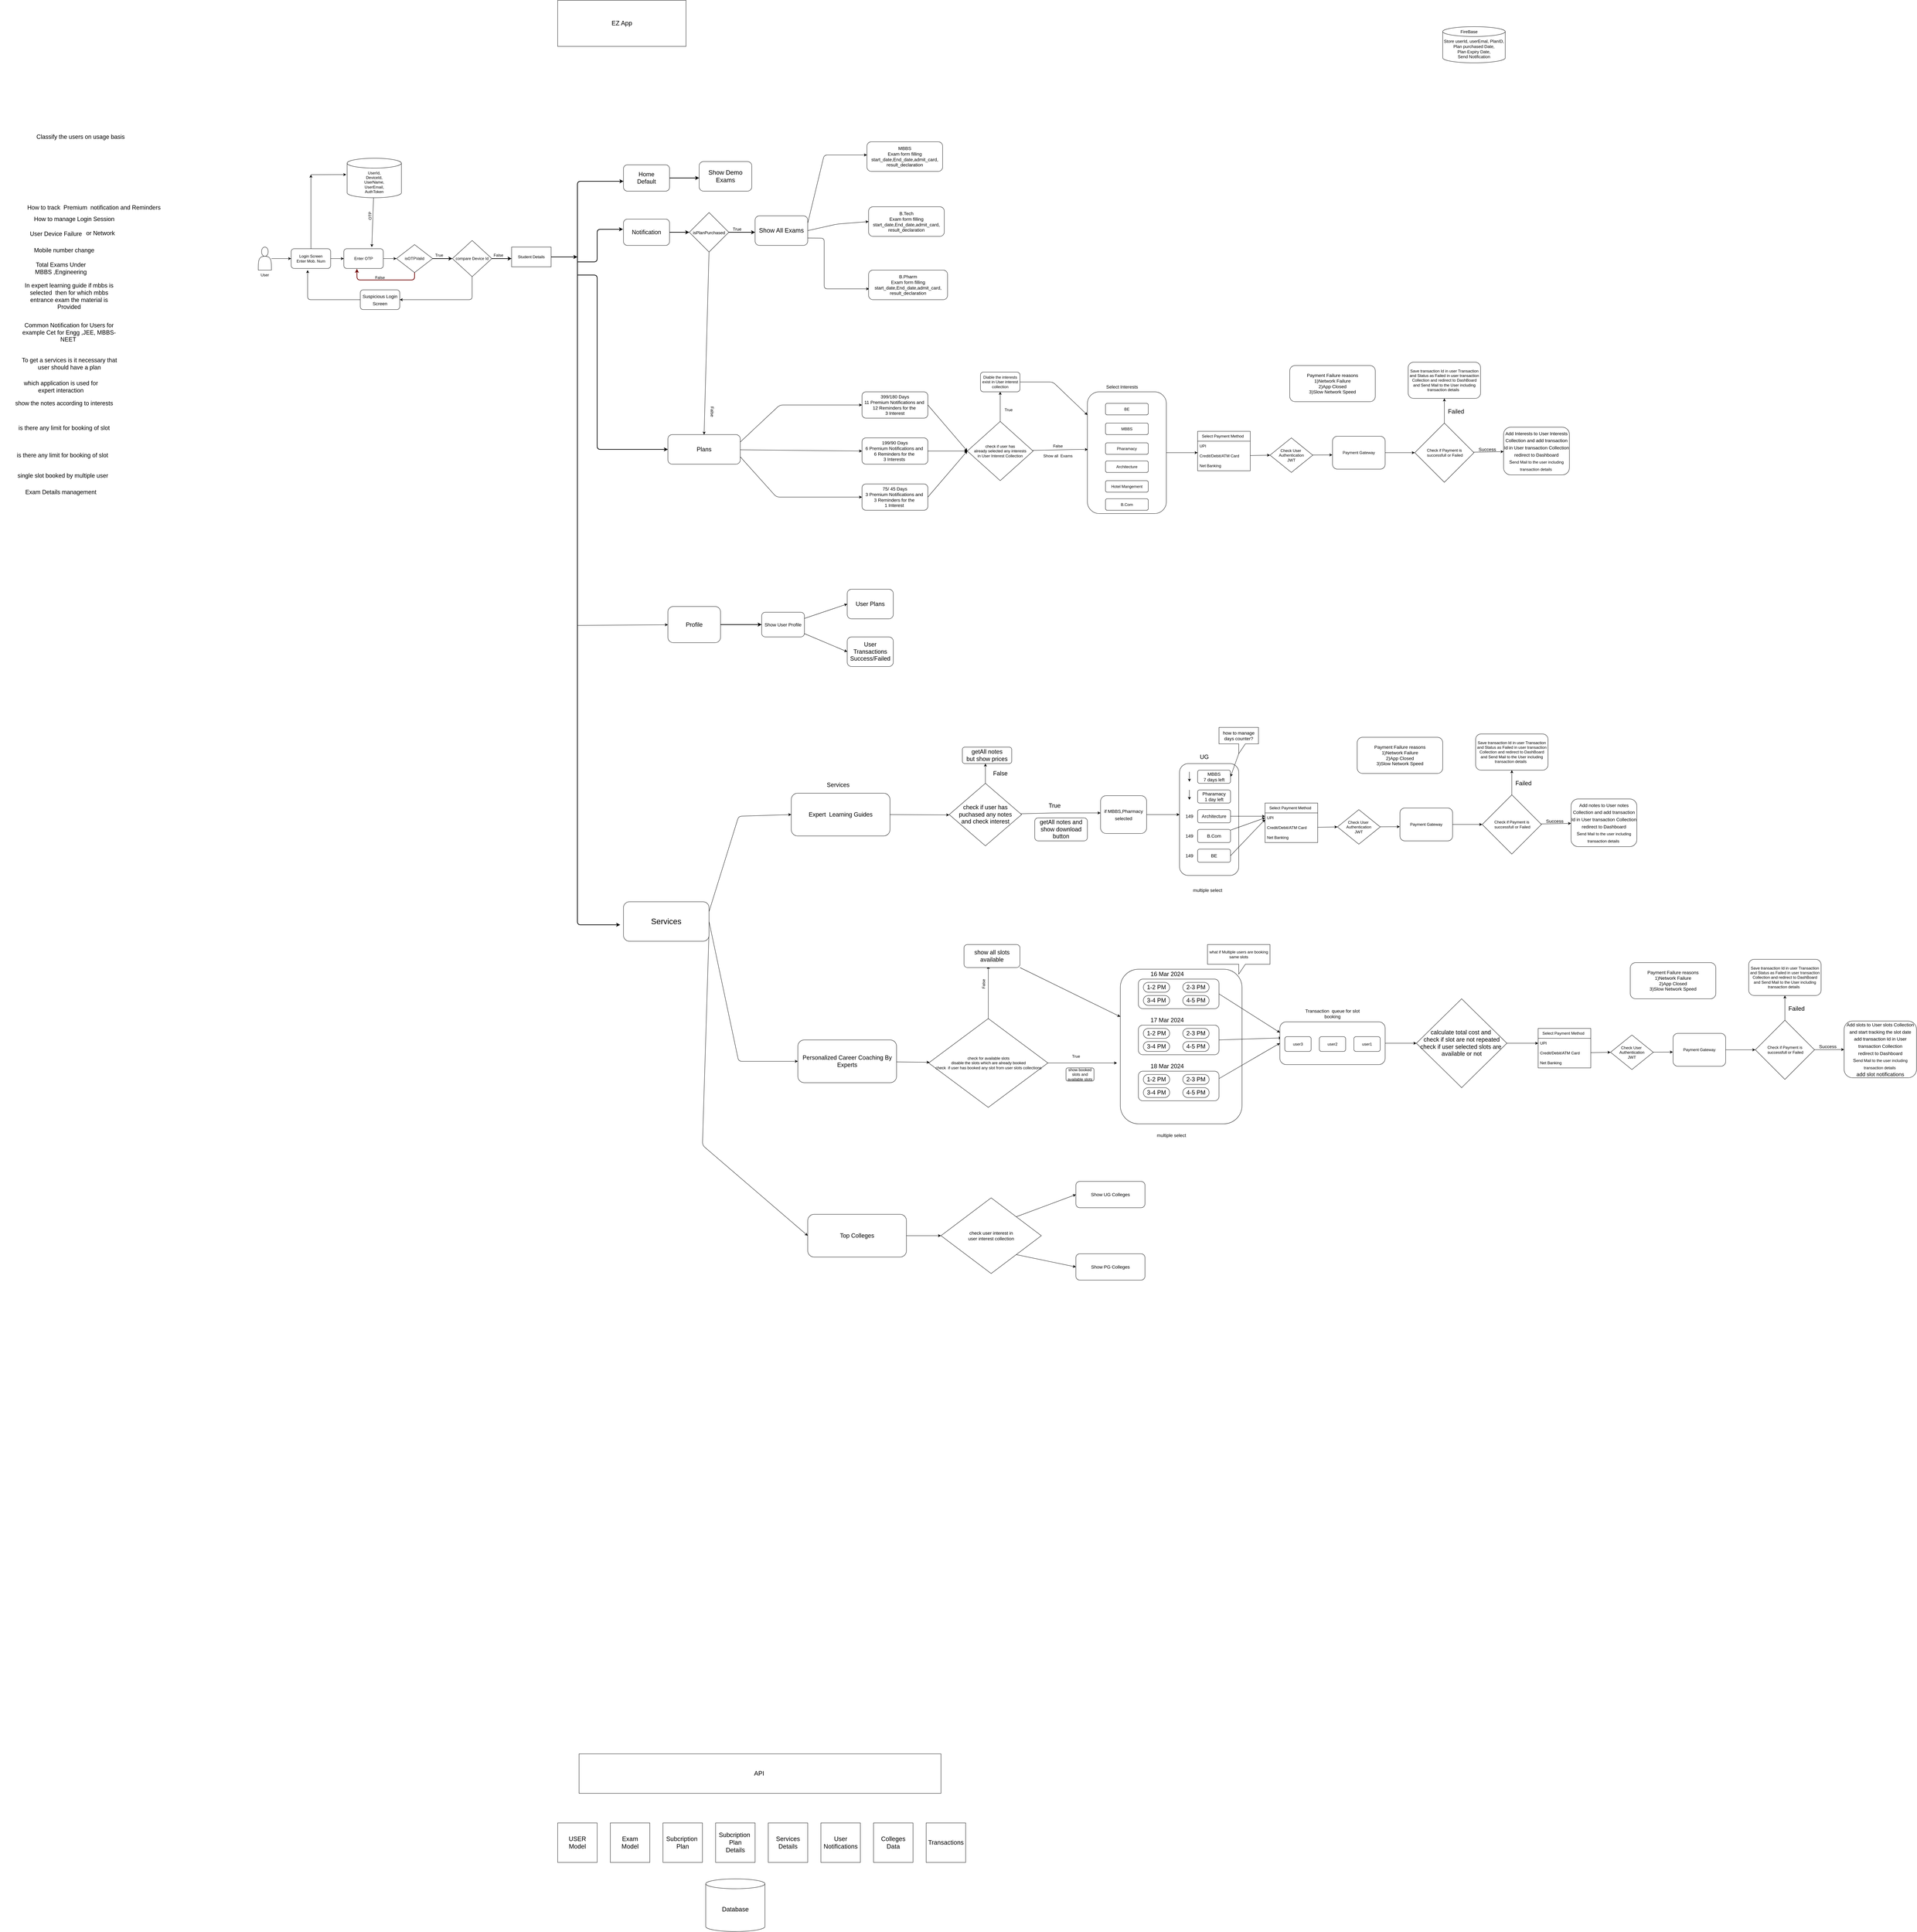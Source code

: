 <mxfile>
    <diagram id="cKqOUeJYtqGAw4a0vvzp" name="Page-1">
        <mxGraphModel dx="3948" dy="2538" grid="1" gridSize="10" guides="1" tooltips="1" connect="1" arrows="1" fold="1" page="1" pageScale="1" pageWidth="850" pageHeight="1100" math="0" shadow="0">
            <root>
                <mxCell id="0"/>
                <mxCell id="1" parent="0"/>
                <mxCell id="2" value="&lt;font style=&quot;font-size: 19px;&quot;&gt;EZ App&lt;/font&gt;" style="rounded=0;whiteSpace=wrap;html=1;" parent="1" vertex="1">
                    <mxGeometry x="940" y="-370" width="390" height="140" as="geometry"/>
                </mxCell>
                <mxCell id="8" style="edgeStyle=none;html=1;" parent="1" source="3" edge="1">
                    <mxGeometry relative="1" as="geometry">
                        <mxPoint x="130" y="415" as="targetPoint"/>
                    </mxGeometry>
                </mxCell>
                <mxCell id="3" value="" style="shape=actor;whiteSpace=wrap;html=1;" parent="1" vertex="1">
                    <mxGeometry x="30" y="380" width="40" height="70" as="geometry"/>
                </mxCell>
                <mxCell id="6" value="User" style="text;html=1;strokeColor=none;fillColor=none;align=center;verticalAlign=middle;whiteSpace=wrap;rounded=0;" parent="1" vertex="1">
                    <mxGeometry x="20" y="450" width="60" height="30" as="geometry"/>
                </mxCell>
                <mxCell id="13" style="edgeStyle=none;html=1;" parent="1" source="9" edge="1">
                    <mxGeometry relative="1" as="geometry">
                        <mxPoint x="190" y="160" as="targetPoint"/>
                    </mxGeometry>
                </mxCell>
                <mxCell id="32" style="edgeStyle=none;html=1;entryX=0;entryY=0.5;entryDx=0;entryDy=0;" parent="1" source="9" target="31" edge="1">
                    <mxGeometry relative="1" as="geometry"/>
                </mxCell>
                <mxCell id="9" value="Login Screen&lt;br&gt;Enter Mob. Num" style="rounded=1;whiteSpace=wrap;html=1;" parent="1" vertex="1">
                    <mxGeometry x="130" y="385" width="120" height="60" as="geometry"/>
                </mxCell>
                <mxCell id="27" style="edgeStyle=none;html=1;" parent="1" source="11" edge="1">
                    <mxGeometry relative="1" as="geometry">
                        <mxPoint x="500" y="415" as="targetPoint"/>
                    </mxGeometry>
                </mxCell>
                <mxCell id="38" style="edgeStyle=none;html=1;entryX=0.331;entryY=1.017;entryDx=0;entryDy=0;entryPerimeter=0;fillColor=#a20025;strokeColor=#6F0000;strokeWidth=2;" parent="1" source="11" target="31" edge="1">
                    <mxGeometry relative="1" as="geometry">
                        <mxPoint x="505" y="520" as="targetPoint"/>
                        <Array as="points">
                            <mxPoint x="505" y="480"/>
                            <mxPoint x="330" y="480"/>
                        </Array>
                    </mxGeometry>
                </mxCell>
                <mxCell id="42" style="edgeStyle=none;html=1;strokeWidth=2;" parent="1" source="11" edge="1">
                    <mxGeometry relative="1" as="geometry">
                        <mxPoint x="620" y="415" as="targetPoint"/>
                    </mxGeometry>
                </mxCell>
                <mxCell id="11" value="isOTPValid" style="rhombus;whiteSpace=wrap;html=1;" parent="1" vertex="1">
                    <mxGeometry x="450" y="372.5" width="110" height="85" as="geometry"/>
                </mxCell>
                <mxCell id="19" value="" style="endArrow=classic;html=1;entryX=-0.016;entryY=0.414;entryDx=0;entryDy=0;entryPerimeter=0;" parent="1" target="22" edge="1">
                    <mxGeometry width="50" height="50" relative="1" as="geometry">
                        <mxPoint x="190" y="160" as="sourcePoint"/>
                        <mxPoint x="290" y="160" as="targetPoint"/>
                    </mxGeometry>
                </mxCell>
                <mxCell id="34" style="edgeStyle=none;html=1;" parent="1" source="22" edge="1">
                    <mxGeometry relative="1" as="geometry">
                        <mxPoint x="375" y="380.0" as="targetPoint"/>
                    </mxGeometry>
                </mxCell>
                <mxCell id="22" value="UserId,&lt;br&gt;DeviceId,&lt;br&gt;UserName,&lt;br&gt;UserEmail,&lt;br&gt;AuthToken" style="shape=cylinder3;whiteSpace=wrap;html=1;boundedLbl=1;backgroundOutline=1;size=15;" parent="1" vertex="1">
                    <mxGeometry x="300" y="110" width="165" height="120" as="geometry"/>
                </mxCell>
                <mxCell id="36" style="edgeStyle=none;html=1;entryX=0;entryY=0.5;entryDx=0;entryDy=0;" parent="1" source="31" target="11" edge="1">
                    <mxGeometry relative="1" as="geometry"/>
                </mxCell>
                <mxCell id="31" value="Enter OTP" style="rounded=1;whiteSpace=wrap;html=1;" parent="1" vertex="1">
                    <mxGeometry x="290" y="385" width="120" height="60" as="geometry"/>
                </mxCell>
                <mxCell id="35" value="OTP" style="text;html=1;strokeColor=none;fillColor=none;align=center;verticalAlign=middle;whiteSpace=wrap;rounded=0;rotation=270;strokeWidth=1;" parent="1" vertex="1">
                    <mxGeometry x="340" y="270" width="60" height="30" as="geometry"/>
                </mxCell>
                <mxCell id="39" value="False" style="text;html=1;strokeColor=none;fillColor=none;align=center;verticalAlign=middle;whiteSpace=wrap;rounded=0;strokeWidth=1;" parent="1" vertex="1">
                    <mxGeometry x="370" y="457.5" width="60" height="30" as="geometry"/>
                </mxCell>
                <mxCell id="43" value="True" style="text;html=1;strokeColor=none;fillColor=none;align=center;verticalAlign=middle;whiteSpace=wrap;rounded=0;strokeWidth=1;" parent="1" vertex="1">
                    <mxGeometry x="550" y="390" width="60" height="30" as="geometry"/>
                </mxCell>
                <mxCell id="49" style="edgeStyle=none;html=1;strokeWidth=2;" parent="1" source="45" edge="1">
                    <mxGeometry relative="1" as="geometry">
                        <mxPoint x="800" y="415" as="targetPoint"/>
                    </mxGeometry>
                </mxCell>
                <mxCell id="176" style="edgeStyle=none;html=1;fontSize=14;" parent="1" source="45" edge="1">
                    <mxGeometry relative="1" as="geometry">
                        <mxPoint x="460" y="540" as="targetPoint"/>
                        <Array as="points">
                            <mxPoint x="680" y="540"/>
                        </Array>
                    </mxGeometry>
                </mxCell>
                <mxCell id="45" value="compare Device Id" style="rhombus;whiteSpace=wrap;html=1;strokeWidth=1;" parent="1" vertex="1">
                    <mxGeometry x="620" y="360" width="120" height="110" as="geometry"/>
                </mxCell>
                <mxCell id="51" value="False" style="text;html=1;strokeColor=none;fillColor=none;align=center;verticalAlign=middle;whiteSpace=wrap;rounded=0;strokeWidth=1;" parent="1" vertex="1">
                    <mxGeometry x="730" y="390" width="60" height="30" as="geometry"/>
                </mxCell>
                <mxCell id="52" value="" style="endArrow=classic;html=1;strokeWidth=2;entryX=0;entryY=0.625;entryDx=0;entryDy=0;entryPerimeter=0;" parent="1" target="61" edge="1">
                    <mxGeometry width="50" height="50" relative="1" as="geometry">
                        <mxPoint x="1000" y="415" as="sourcePoint"/>
                        <mxPoint x="1110" y="235" as="targetPoint"/>
                        <Array as="points">
                            <mxPoint x="1000" y="180"/>
                        </Array>
                    </mxGeometry>
                </mxCell>
                <mxCell id="53" value="" style="endArrow=classic;html=1;strokeWidth=2;entryX=-0.011;entryY=0.386;entryDx=0;entryDy=0;entryPerimeter=0;" parent="1" target="62" edge="1">
                    <mxGeometry width="50" height="50" relative="1" as="geometry">
                        <mxPoint x="1000" y="425" as="sourcePoint"/>
                        <mxPoint x="1110" y="325" as="targetPoint"/>
                        <Array as="points">
                            <mxPoint x="1060" y="425"/>
                            <mxPoint x="1060" y="326"/>
                        </Array>
                    </mxGeometry>
                </mxCell>
                <mxCell id="54" value="" style="endArrow=classic;html=1;strokeWidth=2;entryX=0;entryY=0.5;entryDx=0;entryDy=0;" parent="1" target="63" edge="1">
                    <mxGeometry width="50" height="50" relative="1" as="geometry">
                        <mxPoint x="1000" y="465" as="sourcePoint"/>
                        <mxPoint x="1200" y="705" as="targetPoint"/>
                        <Array as="points">
                            <mxPoint x="1060" y="465"/>
                            <mxPoint x="1060" y="995"/>
                        </Array>
                    </mxGeometry>
                </mxCell>
                <mxCell id="56" value="" style="endArrow=classic;html=1;strokeWidth=2;" parent="1" edge="1">
                    <mxGeometry width="50" height="50" relative="1" as="geometry">
                        <mxPoint x="1000" y="395" as="sourcePoint"/>
                        <mxPoint x="1130" y="2440" as="targetPoint"/>
                        <Array as="points">
                            <mxPoint x="1000" y="2440"/>
                        </Array>
                    </mxGeometry>
                </mxCell>
                <mxCell id="110" style="edgeStyle=none;html=1;strokeWidth=2;fontSize=13;" parent="1" source="57" edge="1">
                    <mxGeometry relative="1" as="geometry">
                        <mxPoint x="1000" y="410" as="targetPoint"/>
                    </mxGeometry>
                </mxCell>
                <mxCell id="57" value="Student Details" style="rounded=0;whiteSpace=wrap;html=1;strokeWidth=1;" parent="1" vertex="1">
                    <mxGeometry x="800" y="380" width="120" height="60" as="geometry"/>
                </mxCell>
                <mxCell id="73" style="edgeStyle=none;html=1;strokeWidth=2;fontSize=19;" parent="1" source="61" edge="1">
                    <mxGeometry relative="1" as="geometry">
                        <mxPoint x="1370" y="170" as="targetPoint"/>
                    </mxGeometry>
                </mxCell>
                <mxCell id="61" value="Home&lt;br&gt;Default" style="rounded=1;whiteSpace=wrap;html=1;strokeWidth=1;fontSize=18;" parent="1" vertex="1">
                    <mxGeometry x="1140" y="130" width="140" height="80" as="geometry"/>
                </mxCell>
                <mxCell id="79" style="edgeStyle=none;html=1;strokeWidth=2;fontSize=19;" parent="1" source="62" edge="1">
                    <mxGeometry relative="1" as="geometry">
                        <mxPoint x="1340" y="335" as="targetPoint"/>
                    </mxGeometry>
                </mxCell>
                <mxCell id="62" value="Notification" style="rounded=1;whiteSpace=wrap;html=1;strokeWidth=1;fontSize=18;" parent="1" vertex="1">
                    <mxGeometry x="1140" y="295" width="140" height="80" as="geometry"/>
                </mxCell>
                <mxCell id="180" style="edgeStyle=none;html=1;fontSize=14;entryX=0;entryY=0.5;entryDx=0;entryDy=0;" parent="1" source="63" target="182" edge="1">
                    <mxGeometry relative="1" as="geometry">
                        <mxPoint x="1655" y="995" as="targetPoint"/>
                    </mxGeometry>
                </mxCell>
                <mxCell id="185" style="edgeStyle=none;html=1;exitX=1;exitY=0.25;exitDx=0;exitDy=0;entryX=0;entryY=0.5;entryDx=0;entryDy=0;fontSize=14;" parent="1" source="63" target="181" edge="1">
                    <mxGeometry relative="1" as="geometry">
                        <Array as="points">
                            <mxPoint x="1615" y="860"/>
                        </Array>
                    </mxGeometry>
                </mxCell>
                <mxCell id="186" style="edgeStyle=none;html=1;exitX=1;exitY=0.75;exitDx=0;exitDy=0;entryX=0;entryY=0.5;entryDx=0;entryDy=0;fontSize=14;" parent="1" source="63" target="184" edge="1">
                    <mxGeometry relative="1" as="geometry">
                        <Array as="points">
                            <mxPoint x="1605" y="1140"/>
                        </Array>
                    </mxGeometry>
                </mxCell>
                <mxCell id="63" value="Plans" style="rounded=1;whiteSpace=wrap;html=1;strokeWidth=1;fontSize=18;" parent="1" vertex="1">
                    <mxGeometry x="1275" y="950" width="220" height="90" as="geometry"/>
                </mxCell>
                <mxCell id="100" style="edgeStyle=none;html=1;strokeWidth=2;fontSize=13;" parent="1" source="64" target="101" edge="1">
                    <mxGeometry relative="1" as="geometry">
                        <mxPoint x="1535" y="1510" as="targetPoint"/>
                    </mxGeometry>
                </mxCell>
                <mxCell id="64" value="Profile" style="rounded=1;whiteSpace=wrap;html=1;strokeWidth=1;fontSize=18;" parent="1" vertex="1">
                    <mxGeometry x="1275" y="1472.5" width="160" height="110" as="geometry"/>
                </mxCell>
                <mxCell id="65" value="API&amp;nbsp;" style="rounded=0;whiteSpace=wrap;html=1;strokeWidth=1;fontSize=19;" parent="1" vertex="1">
                    <mxGeometry x="1005" y="4960" width="1100" height="120" as="geometry"/>
                </mxCell>
                <mxCell id="66" value="USER&lt;br&gt;Model" style="whiteSpace=wrap;html=1;aspect=fixed;strokeWidth=1;fontSize=19;" parent="1" vertex="1">
                    <mxGeometry x="940" y="5170" width="120" height="120" as="geometry"/>
                </mxCell>
                <mxCell id="68" value="Exam&lt;br&gt;Model" style="whiteSpace=wrap;html=1;aspect=fixed;strokeWidth=1;fontSize=19;" parent="1" vertex="1">
                    <mxGeometry x="1100" y="5170" width="120" height="120" as="geometry"/>
                </mxCell>
                <mxCell id="69" value="Subcription&amp;nbsp;&lt;br&gt;Plan" style="whiteSpace=wrap;html=1;aspect=fixed;strokeWidth=1;fontSize=19;" parent="1" vertex="1">
                    <mxGeometry x="1260" y="5170" width="120" height="120" as="geometry"/>
                </mxCell>
                <mxCell id="72" value="Database" style="shape=cylinder3;whiteSpace=wrap;html=1;boundedLbl=1;backgroundOutline=1;size=15;strokeWidth=1;fontSize=19;" parent="1" vertex="1">
                    <mxGeometry x="1390" y="5340" width="180" height="160" as="geometry"/>
                </mxCell>
                <mxCell id="75" value="Show Demo Exams" style="rounded=1;whiteSpace=wrap;html=1;strokeWidth=1;fontSize=19;" parent="1" vertex="1">
                    <mxGeometry x="1370" y="120" width="160" height="90" as="geometry"/>
                </mxCell>
                <mxCell id="81" style="edgeStyle=none;html=1;strokeWidth=2;fontSize=13;" parent="1" source="80" edge="1">
                    <mxGeometry relative="1" as="geometry">
                        <mxPoint x="1540" y="335" as="targetPoint"/>
                    </mxGeometry>
                </mxCell>
                <mxCell id="318" style="edgeStyle=none;html=1;exitX=0.5;exitY=1;exitDx=0;exitDy=0;entryX=0.5;entryY=0;entryDx=0;entryDy=0;fontSize=14;" parent="1" source="80" target="63" edge="1">
                    <mxGeometry relative="1" as="geometry"/>
                </mxCell>
                <mxCell id="80" value="&lt;font style=&quot;font-size: 13px;&quot;&gt;isPlanPurchased&lt;/font&gt;" style="rhombus;whiteSpace=wrap;html=1;strokeWidth=1;fontSize=19;" parent="1" vertex="1">
                    <mxGeometry x="1340" y="275" width="120" height="120" as="geometry"/>
                </mxCell>
                <mxCell id="82" value="True" style="text;html=1;align=center;verticalAlign=middle;resizable=0;points=[];autosize=1;strokeColor=none;fillColor=none;fontSize=13;" parent="1" vertex="1">
                    <mxGeometry x="1460" y="310" width="50" height="30" as="geometry"/>
                </mxCell>
                <mxCell id="89" value="False" style="text;html=1;align=center;verticalAlign=middle;resizable=0;points=[];autosize=1;strokeColor=none;fillColor=none;fontSize=13;rotation=90;" parent="1" vertex="1">
                    <mxGeometry x="1380" y="865" width="60" height="30" as="geometry"/>
                </mxCell>
                <mxCell id="153" style="edgeStyle=none;html=1;exitX=1;exitY=0.25;exitDx=0;exitDy=0;entryX=0;entryY=0.5;entryDx=0;entryDy=0;fontSize=18;" parent="1" source="101" target="151" edge="1">
                    <mxGeometry relative="1" as="geometry"/>
                </mxCell>
                <mxCell id="154" style="edgeStyle=none;html=1;entryX=0;entryY=0.5;entryDx=0;entryDy=0;fontSize=18;" parent="1" source="101" target="152" edge="1">
                    <mxGeometry relative="1" as="geometry"/>
                </mxCell>
                <mxCell id="101" value="&lt;font style=&quot;font-size: 14px;&quot;&gt;Show User Profile&lt;/font&gt;" style="rounded=1;whiteSpace=wrap;html=1;strokeWidth=1;fontSize=13;" parent="1" vertex="1">
                    <mxGeometry x="1560" y="1490" width="130" height="75" as="geometry"/>
                </mxCell>
                <mxCell id="196" style="edgeStyle=none;html=1;exitX=1;exitY=0.25;exitDx=0;exitDy=0;fontSize=14;" parent="1" source="107" edge="1">
                    <mxGeometry relative="1" as="geometry">
                        <mxPoint x="1880" y="100" as="targetPoint"/>
                        <Array as="points">
                            <mxPoint x="1750" y="100"/>
                        </Array>
                    </mxGeometry>
                </mxCell>
                <mxCell id="198" style="edgeStyle=none;html=1;exitX=1;exitY=0.75;exitDx=0;exitDy=0;fontSize=14;entryX=0.007;entryY=0.633;entryDx=0;entryDy=0;entryPerimeter=0;" parent="1" source="107" target="191" edge="1">
                    <mxGeometry relative="1" as="geometry">
                        <mxPoint x="1810" y="400" as="targetPoint"/>
                        <Array as="points">
                            <mxPoint x="1750" y="353"/>
                            <mxPoint x="1750" y="507"/>
                        </Array>
                    </mxGeometry>
                </mxCell>
                <mxCell id="325" style="edgeStyle=none;html=1;exitX=1;exitY=0.5;exitDx=0;exitDy=0;entryX=0;entryY=0.5;entryDx=0;entryDy=0;fontSize=14;" parent="1" source="107" target="190" edge="1">
                    <mxGeometry relative="1" as="geometry">
                        <Array as="points">
                            <mxPoint x="1790" y="310"/>
                        </Array>
                    </mxGeometry>
                </mxCell>
                <mxCell id="107" value="Show All Exams" style="rounded=1;whiteSpace=wrap;html=1;strokeWidth=1;fontSize=19;" parent="1" vertex="1">
                    <mxGeometry x="1540" y="285" width="160" height="90" as="geometry"/>
                </mxCell>
                <mxCell id="112" value="Store userId, userEmal, PlanID,&lt;br&gt;Plan purchased Date,&lt;br&gt;Plan Expiry Date,&lt;br&gt;Send Notification" style="shape=cylinder3;whiteSpace=wrap;html=1;boundedLbl=1;backgroundOutline=1;size=15;strokeWidth=1;fontSize=13;" parent="1" vertex="1">
                    <mxGeometry x="3630" y="-290" width="190" height="110" as="geometry"/>
                </mxCell>
                <mxCell id="114" value="FireBase" style="text;html=1;strokeColor=none;fillColor=none;align=center;verticalAlign=middle;whiteSpace=wrap;rounded=0;strokeWidth=1;fontSize=13;" parent="1" vertex="1">
                    <mxGeometry x="3680" y="-290" width="60" height="30" as="geometry"/>
                </mxCell>
                <mxCell id="124" value="Subcription&amp;nbsp;&lt;br&gt;Plan&lt;br&gt;Details" style="whiteSpace=wrap;html=1;aspect=fixed;strokeWidth=1;fontSize=19;" parent="1" vertex="1">
                    <mxGeometry x="1420" y="5170" width="120" height="120" as="geometry"/>
                </mxCell>
                <mxCell id="131" value="&lt;font style=&quot;font-size: 18px;&quot;&gt;How to track&amp;nbsp;&lt;/font&gt;" style="text;html=1;align=center;verticalAlign=middle;resizable=0;points=[];autosize=1;strokeColor=none;fillColor=none;fontSize=14;" parent="1" vertex="1">
                    <mxGeometry x="-685" y="240" width="130" height="40" as="geometry"/>
                </mxCell>
                <mxCell id="136" value="Services Details" style="whiteSpace=wrap;html=1;aspect=fixed;strokeWidth=1;fontSize=19;" parent="1" vertex="1">
                    <mxGeometry x="1580" y="5170" width="120" height="120" as="geometry"/>
                </mxCell>
                <mxCell id="137" value="How to manage Login Session" style="text;html=1;align=center;verticalAlign=middle;resizable=0;points=[];autosize=1;strokeColor=none;fillColor=none;fontSize=18;" parent="1" vertex="1">
                    <mxGeometry x="-665" y="275" width="270" height="40" as="geometry"/>
                </mxCell>
                <mxCell id="147" value="User&lt;br&gt;Notifications" style="whiteSpace=wrap;html=1;aspect=fixed;strokeWidth=1;fontSize=19;" parent="1" vertex="1">
                    <mxGeometry x="1740" y="5170" width="120" height="120" as="geometry"/>
                </mxCell>
                <mxCell id="148" value="Colleges&lt;br&gt;Data" style="whiteSpace=wrap;html=1;aspect=fixed;strokeWidth=1;fontSize=19;" parent="1" vertex="1">
                    <mxGeometry x="1900" y="5170" width="120" height="120" as="geometry"/>
                </mxCell>
                <mxCell id="151" value="User Plans" style="rounded=1;whiteSpace=wrap;html=1;fontSize=18;" parent="1" vertex="1">
                    <mxGeometry x="1820" y="1420" width="140" height="90" as="geometry"/>
                </mxCell>
                <mxCell id="152" value="User Transactions&lt;br&gt;Success/Failed" style="rounded=1;whiteSpace=wrap;html=1;fontSize=18;" parent="1" vertex="1">
                    <mxGeometry x="1820" y="1565" width="140" height="90" as="geometry"/>
                </mxCell>
                <mxCell id="164" value="Transactions" style="whiteSpace=wrap;html=1;aspect=fixed;strokeWidth=1;fontSize=19;" parent="1" vertex="1">
                    <mxGeometry x="2060" y="5170" width="120" height="120" as="geometry"/>
                </mxCell>
                <mxCell id="252" style="edgeStyle=none;html=1;exitX=1;exitY=0.25;exitDx=0;exitDy=0;entryX=0;entryY=0.5;entryDx=0;entryDy=0;fontSize=14;" parent="1" source="168" target="249" edge="1">
                    <mxGeometry relative="1" as="geometry">
                        <Array as="points">
                            <mxPoint x="1490" y="2110"/>
                        </Array>
                    </mxGeometry>
                </mxCell>
                <mxCell id="321" style="edgeStyle=none;html=1;exitX=1;exitY=0.5;exitDx=0;exitDy=0;entryX=0;entryY=0.5;entryDx=0;entryDy=0;fontSize=14;" parent="1" source="168" target="250" edge="1">
                    <mxGeometry relative="1" as="geometry">
                        <Array as="points">
                            <mxPoint x="1490" y="2855"/>
                        </Array>
                    </mxGeometry>
                </mxCell>
                <mxCell id="322" style="edgeStyle=none;html=1;exitX=1;exitY=0.75;exitDx=0;exitDy=0;fontSize=14;entryX=0;entryY=0.5;entryDx=0;entryDy=0;" parent="1" source="168" target="251" edge="1">
                    <mxGeometry relative="1" as="geometry">
                        <mxPoint x="1390" y="2690" as="targetPoint"/>
                        <Array as="points">
                            <mxPoint x="1380" y="3110"/>
                        </Array>
                    </mxGeometry>
                </mxCell>
                <mxCell id="168" value="&lt;font style=&quot;font-size: 24px;&quot;&gt;Services&lt;/font&gt;" style="rounded=1;whiteSpace=wrap;html=1;" parent="1" vertex="1">
                    <mxGeometry x="1140" y="2370" width="260" height="120" as="geometry"/>
                </mxCell>
                <mxCell id="171" value="&lt;font style=&quot;font-size: 18px;&quot;&gt;User Device Failure&lt;/font&gt;" style="text;html=1;strokeColor=none;fillColor=none;align=center;verticalAlign=middle;whiteSpace=wrap;rounded=0;fontSize=36;" parent="1" vertex="1">
                    <mxGeometry x="-675" y="317.5" width="180" height="30" as="geometry"/>
                </mxCell>
                <mxCell id="172" value="Mobile number change" style="text;html=1;strokeColor=none;fillColor=none;align=center;verticalAlign=middle;whiteSpace=wrap;rounded=0;fontSize=18;" parent="1" vertex="1">
                    <mxGeometry x="-660" y="375" width="200" height="30" as="geometry"/>
                </mxCell>
                <mxCell id="175" style="edgeStyle=none;html=1;fontSize=14;" parent="1" source="173" edge="1">
                    <mxGeometry relative="1" as="geometry">
                        <mxPoint x="180" y="450" as="targetPoint"/>
                        <Array as="points">
                            <mxPoint x="180" y="540"/>
                        </Array>
                    </mxGeometry>
                </mxCell>
                <mxCell id="173" value="&lt;font style=&quot;font-size: 14px;&quot;&gt;Suspicious Login Screen&lt;/font&gt;" style="rounded=1;whiteSpace=wrap;html=1;fontSize=18;" parent="1" vertex="1">
                    <mxGeometry x="340" y="510" width="120" height="60" as="geometry"/>
                </mxCell>
                <mxCell id="177" value="&lt;font style=&quot;font-size: 18px;&quot;&gt;Total Exams Under MBBS ,Engineering&lt;/font&gt;" style="text;html=1;strokeColor=none;fillColor=none;align=center;verticalAlign=middle;whiteSpace=wrap;rounded=0;fontSize=14;" parent="1" vertex="1">
                    <mxGeometry x="-655" y="430" width="170" height="30" as="geometry"/>
                </mxCell>
                <mxCell id="179" value="&lt;font style=&quot;font-size: 18px;&quot;&gt;In expert learning guide if mbbs is selected&amp;nbsp; then for which mbbs entrance exam the material is Provided&lt;/font&gt;" style="text;html=1;strokeColor=none;fillColor=none;align=center;verticalAlign=middle;whiteSpace=wrap;rounded=0;fontSize=14;" parent="1" vertex="1">
                    <mxGeometry x="-695" y="500" width="300" height="60" as="geometry"/>
                </mxCell>
                <mxCell id="207" style="edgeStyle=none;html=1;exitX=1;exitY=0.5;exitDx=0;exitDy=0;entryX=0;entryY=0.5;entryDx=0;entryDy=0;" parent="1" source="181" target="206" edge="1">
                    <mxGeometry relative="1" as="geometry"/>
                </mxCell>
                <mxCell id="181" value="399/180 Days&lt;br&gt;11 Premium Notifications and&amp;nbsp;&lt;br&gt;12 Reminders for the&amp;nbsp;&lt;br&gt;3 Interest" style="rounded=1;whiteSpace=wrap;html=1;fontSize=14;" parent="1" vertex="1">
                    <mxGeometry x="1865" y="820" width="200" height="80" as="geometry"/>
                </mxCell>
                <mxCell id="210" style="edgeStyle=none;html=1;exitX=1;exitY=0.5;exitDx=0;exitDy=0;entryX=0;entryY=0.5;entryDx=0;entryDy=0;" parent="1" source="182" target="206" edge="1">
                    <mxGeometry relative="1" as="geometry"/>
                </mxCell>
                <mxCell id="182" value="199/90 Days&lt;br&gt;6 Premium Notifications and&amp;nbsp;&lt;br&gt;6 Reminders for the&amp;nbsp;&lt;br&gt;3 Interests&amp;nbsp;" style="rounded=1;whiteSpace=wrap;html=1;fontSize=14;" parent="1" vertex="1">
                    <mxGeometry x="1865" y="960" width="200" height="80" as="geometry"/>
                </mxCell>
                <mxCell id="209" style="edgeStyle=none;html=1;exitX=1;exitY=0.5;exitDx=0;exitDy=0;entryX=0;entryY=0.5;entryDx=0;entryDy=0;" parent="1" source="184" target="206" edge="1">
                    <mxGeometry relative="1" as="geometry"/>
                </mxCell>
                <mxCell id="184" value="75/ 45 Days&lt;br&gt;3 Premium Notifications and&amp;nbsp;&lt;br&gt;3 Reminders for the&amp;nbsp;&lt;br&gt;1 Interest&amp;nbsp;" style="rounded=1;whiteSpace=wrap;html=1;fontSize=14;" parent="1" vertex="1">
                    <mxGeometry x="1865" y="1100" width="200" height="80" as="geometry"/>
                </mxCell>
                <mxCell id="190" value="B.Tech&lt;br&gt;Exam form filling start_date,End_date,admit_card,&lt;br&gt;result_declaration" style="rounded=1;whiteSpace=wrap;html=1;fontSize=14;" parent="1" vertex="1">
                    <mxGeometry x="1885" y="257.5" width="230" height="90" as="geometry"/>
                </mxCell>
                <mxCell id="191" value="B.Pharm&lt;br&gt;Exam form filling start_date,End_date,admit_card,&lt;br&gt;result_declaration" style="rounded=1;whiteSpace=wrap;html=1;fontSize=14;" parent="1" vertex="1">
                    <mxGeometry x="1885" y="450" width="240" height="90" as="geometry"/>
                </mxCell>
                <mxCell id="199" value="MBBS&lt;br&gt;Exam form filling start_date,End_date,admit_card,&lt;br&gt;result_declaration" style="rounded=1;whiteSpace=wrap;html=1;fontSize=14;" parent="1" vertex="1">
                    <mxGeometry x="1880" y="60" width="230" height="90" as="geometry"/>
                </mxCell>
                <mxCell id="224" style="edgeStyle=none;html=1;" parent="1" source="205" edge="1">
                    <mxGeometry relative="1" as="geometry">
                        <mxPoint x="2885" y="1005" as="targetPoint"/>
                    </mxGeometry>
                </mxCell>
                <mxCell id="205" value="" style="rounded=1;whiteSpace=wrap;html=1;" parent="1" vertex="1">
                    <mxGeometry x="2550" y="820" width="240" height="370" as="geometry"/>
                </mxCell>
                <mxCell id="211" style="edgeStyle=none;html=1;entryX=0.006;entryY=0.474;entryDx=0;entryDy=0;entryPerimeter=0;" parent="1" source="206" target="205" edge="1">
                    <mxGeometry relative="1" as="geometry">
                        <Array as="points">
                            <mxPoint x="2525" y="995"/>
                        </Array>
                    </mxGeometry>
                </mxCell>
                <mxCell id="214" style="edgeStyle=none;html=1;" parent="1" source="206" edge="1">
                    <mxGeometry relative="1" as="geometry">
                        <mxPoint x="2285" y="820" as="targetPoint"/>
                    </mxGeometry>
                </mxCell>
                <mxCell id="206" value="check if user has&lt;br&gt;already selected any interests&lt;br&gt;in User Interest Collection" style="rhombus;whiteSpace=wrap;html=1;" parent="1" vertex="1">
                    <mxGeometry x="2185" y="910" width="200" height="180" as="geometry"/>
                </mxCell>
                <mxCell id="212" value="False" style="text;html=1;align=center;verticalAlign=middle;resizable=0;points=[];autosize=1;strokeColor=none;fillColor=none;" parent="1" vertex="1">
                    <mxGeometry x="2435" y="970" width="50" height="30" as="geometry"/>
                </mxCell>
                <mxCell id="213" value="Show all&amp;nbsp; Exams" style="text;html=1;align=center;verticalAlign=middle;resizable=0;points=[];autosize=1;strokeColor=none;fillColor=none;" parent="1" vertex="1">
                    <mxGeometry x="2405" y="1000" width="110" height="30" as="geometry"/>
                </mxCell>
                <mxCell id="215" value="True" style="text;html=1;align=center;verticalAlign=middle;resizable=0;points=[];autosize=1;strokeColor=none;fillColor=none;" parent="1" vertex="1">
                    <mxGeometry x="2285" y="860" width="50" height="30" as="geometry"/>
                </mxCell>
                <mxCell id="238" style="edgeStyle=none;html=1;fontSize=18;" parent="1" source="216" target="205" edge="1">
                    <mxGeometry relative="1" as="geometry">
                        <Array as="points">
                            <mxPoint x="2445" y="790"/>
                        </Array>
                    </mxGeometry>
                </mxCell>
                <mxCell id="216" value="Diable the interests&lt;br&gt;exist in User interest collection" style="rounded=1;whiteSpace=wrap;html=1;" parent="1" vertex="1">
                    <mxGeometry x="2225" y="760" width="120" height="60" as="geometry"/>
                </mxCell>
                <mxCell id="217" value="BE" style="rounded=1;whiteSpace=wrap;html=1;" parent="1" vertex="1">
                    <mxGeometry x="2605" y="855" width="130" height="35" as="geometry"/>
                </mxCell>
                <mxCell id="218" value="Pharamacy" style="rounded=1;whiteSpace=wrap;html=1;" parent="1" vertex="1">
                    <mxGeometry x="2605" y="975" width="130" height="35" as="geometry"/>
                </mxCell>
                <mxCell id="219" value="Architecture" style="rounded=1;whiteSpace=wrap;html=1;" parent="1" vertex="1">
                    <mxGeometry x="2605" y="1030" width="130" height="35" as="geometry"/>
                </mxCell>
                <mxCell id="220" value="Hotel Mangement" style="rounded=1;whiteSpace=wrap;html=1;" parent="1" vertex="1">
                    <mxGeometry x="2605" y="1090" width="130" height="35" as="geometry"/>
                </mxCell>
                <mxCell id="221" value="B.Com" style="rounded=1;whiteSpace=wrap;html=1;" parent="1" vertex="1">
                    <mxGeometry x="2605" y="1145" width="130" height="35" as="geometry"/>
                </mxCell>
                <mxCell id="222" value="MBBS" style="rounded=1;whiteSpace=wrap;html=1;" parent="1" vertex="1">
                    <mxGeometry x="2605" y="915" width="130" height="35" as="geometry"/>
                </mxCell>
                <mxCell id="223" value="&lt;font style=&quot;font-size: 14px;&quot;&gt;Select Interests&lt;/font&gt;" style="text;html=1;align=center;verticalAlign=middle;resizable=0;points=[];autosize=1;strokeColor=none;fillColor=none;" parent="1" vertex="1">
                    <mxGeometry x="2595" y="790" width="120" height="30" as="geometry"/>
                </mxCell>
                <mxCell id="240" style="edgeStyle=none;html=1;exitX=1;exitY=0.5;exitDx=0;exitDy=0;entryX=0;entryY=0.5;entryDx=0;entryDy=0;fontSize=18;" parent="1" source="225" target="227" edge="1">
                    <mxGeometry relative="1" as="geometry"/>
                </mxCell>
                <mxCell id="225" value="Payment Gateway" style="rounded=1;whiteSpace=wrap;html=1;" parent="1" vertex="1">
                    <mxGeometry x="3295" y="955" width="160" height="100" as="geometry"/>
                </mxCell>
                <mxCell id="236" style="edgeStyle=none;html=1;entryX=-0.003;entryY=0.568;entryDx=0;entryDy=0;entryPerimeter=0;" parent="1" source="226" target="225" edge="1">
                    <mxGeometry relative="1" as="geometry"/>
                </mxCell>
                <mxCell id="226" value="Check User&amp;nbsp; Authentication&lt;br&gt;JWT" style="rhombus;whiteSpace=wrap;html=1;" parent="1" vertex="1">
                    <mxGeometry x="3105" y="960" width="130" height="105" as="geometry"/>
                </mxCell>
                <mxCell id="241" style="edgeStyle=none;html=1;fontSize=18;" parent="1" source="227" edge="1">
                    <mxGeometry relative="1" as="geometry">
                        <mxPoint x="3635" y="840" as="targetPoint"/>
                    </mxGeometry>
                </mxCell>
                <mxCell id="245" style="edgeStyle=none;html=1;fontSize=18;" parent="1" source="227" target="246" edge="1">
                    <mxGeometry relative="1" as="geometry">
                        <mxPoint x="3825.0" y="1005" as="targetPoint"/>
                    </mxGeometry>
                </mxCell>
                <mxCell id="227" value="Check if Payment is&lt;br&gt;&amp;nbsp;successfull or Failed" style="rhombus;whiteSpace=wrap;html=1;" parent="1" vertex="1">
                    <mxGeometry x="3545" y="915" width="180" height="180" as="geometry"/>
                </mxCell>
                <mxCell id="229" value="Save transaction Id in user Transaction and Status as Failed in user transaction Collection and redirect to DashBoard and Send Mail to the User including transaction details&amp;nbsp;&amp;nbsp;" style="rounded=1;whiteSpace=wrap;html=1;" parent="1" vertex="1">
                    <mxGeometry x="3525" y="730" width="220" height="110" as="geometry"/>
                </mxCell>
                <mxCell id="230" value="Select Payment Method&amp;nbsp;&amp;nbsp;" style="swimlane;fontStyle=0;childLayout=stackLayout;horizontal=1;startSize=30;horizontalStack=0;resizeParent=1;resizeParentMax=0;resizeLast=0;collapsible=1;marginBottom=0;whiteSpace=wrap;html=1;" parent="1" vertex="1">
                    <mxGeometry x="2885" y="940" width="160" height="120" as="geometry"/>
                </mxCell>
                <mxCell id="231" value="UPI" style="text;strokeColor=none;fillColor=none;align=left;verticalAlign=middle;spacingLeft=4;spacingRight=4;overflow=hidden;points=[[0,0.5],[1,0.5]];portConstraint=eastwest;rotatable=0;whiteSpace=wrap;html=1;" parent="230" vertex="1">
                    <mxGeometry y="30" width="160" height="30" as="geometry"/>
                </mxCell>
                <mxCell id="232" value="Credit/Debit/ATM Card" style="text;strokeColor=none;fillColor=none;align=left;verticalAlign=middle;spacingLeft=4;spacingRight=4;overflow=hidden;points=[[0,0.5],[1,0.5]];portConstraint=eastwest;rotatable=0;whiteSpace=wrap;html=1;" parent="230" vertex="1">
                    <mxGeometry y="60" width="160" height="30" as="geometry"/>
                </mxCell>
                <mxCell id="233" value="Net Banking" style="text;strokeColor=none;fillColor=none;align=left;verticalAlign=middle;spacingLeft=4;spacingRight=4;overflow=hidden;points=[[0,0.5],[1,0.5]];portConstraint=eastwest;rotatable=0;whiteSpace=wrap;html=1;" parent="230" vertex="1">
                    <mxGeometry y="90" width="160" height="30" as="geometry"/>
                </mxCell>
                <mxCell id="235" style="edgeStyle=none;html=1;entryX=0;entryY=0.5;entryDx=0;entryDy=0;" parent="1" source="232" target="226" edge="1">
                    <mxGeometry relative="1" as="geometry"/>
                </mxCell>
                <mxCell id="237" value="&lt;font style=&quot;font-size: 18px;&quot;&gt;Premium&amp;nbsp; notification and Reminders&lt;/font&gt;" style="text;html=1;align=center;verticalAlign=middle;resizable=0;points=[];autosize=1;strokeColor=none;fillColor=none;" parent="1" vertex="1">
                    <mxGeometry x="-575" y="240" width="320" height="40" as="geometry"/>
                </mxCell>
                <mxCell id="239" value="&lt;font style=&quot;font-size: 18px;&quot;&gt;Common Notification for Users for example Cet for Engg ,JEE, MBBS-NEET&amp;nbsp;&lt;/font&gt;" style="text;html=1;strokeColor=none;fillColor=none;align=center;verticalAlign=middle;whiteSpace=wrap;rounded=0;fontSize=14;" parent="1" vertex="1">
                    <mxGeometry x="-710" y="620" width="330" height="40" as="geometry"/>
                </mxCell>
                <mxCell id="242" value="Failed" style="text;html=1;align=center;verticalAlign=middle;resizable=0;points=[];autosize=1;strokeColor=none;fillColor=none;fontSize=18;" parent="1" vertex="1">
                    <mxGeometry x="3635" y="860" width="70" height="40" as="geometry"/>
                </mxCell>
                <mxCell id="244" value="or Network" style="text;html=1;align=center;verticalAlign=middle;resizable=0;points=[];autosize=1;strokeColor=none;fillColor=none;fontSize=18;" parent="1" vertex="1">
                    <mxGeometry x="-505" y="317.5" width="110" height="40" as="geometry"/>
                </mxCell>
                <mxCell id="246" value="&lt;font style=&quot;font-size: 14px;&quot;&gt;Add Interests to User Interests Collection and add transaction Id in User transaction Collection&lt;br&gt;redirect to Dashboard&lt;br&gt;S&lt;/font&gt;&lt;span style=&quot;font-size: 12px;&quot;&gt;end Mail to the user including transaction details&amp;nbsp;&lt;/span&gt;&lt;font size=&quot;3&quot;&gt;&lt;br&gt;&lt;/font&gt;" style="rounded=1;whiteSpace=wrap;html=1;fontSize=18;" parent="1" vertex="1">
                    <mxGeometry x="3815" y="927.5" width="200" height="145" as="geometry"/>
                </mxCell>
                <mxCell id="247" value="Success" style="text;html=1;align=center;verticalAlign=middle;resizable=0;points=[];autosize=1;strokeColor=none;fillColor=none;fontSize=14;" parent="1" vertex="1">
                    <mxGeometry x="3725" y="980" width="80" height="30" as="geometry"/>
                </mxCell>
                <mxCell id="248" value="Payment Failure reasons&lt;br&gt;1)Network Failure&lt;br&gt;2)App Closed&lt;br&gt;3)Slow Network Speed" style="rounded=1;whiteSpace=wrap;html=1;fontSize=14;" parent="1" vertex="1">
                    <mxGeometry x="3165" y="740" width="260" height="110" as="geometry"/>
                </mxCell>
                <mxCell id="256" style="edgeStyle=none;html=1;exitX=1;exitY=0.5;exitDx=0;exitDy=0;fontSize=18;" parent="1" source="249" edge="1">
                    <mxGeometry relative="1" as="geometry">
                        <mxPoint x="2130" y="2106" as="targetPoint"/>
                    </mxGeometry>
                </mxCell>
                <mxCell id="249" value="&lt;font style=&quot;font-size: 18px;&quot;&gt;Expert&amp;nbsp; Learning Guides&lt;/font&gt;" style="rounded=1;whiteSpace=wrap;html=1;fontSize=14;" parent="1" vertex="1">
                    <mxGeometry x="1650" y="2040" width="300" height="130" as="geometry"/>
                </mxCell>
                <mxCell id="331" style="edgeStyle=none;html=1;" edge="1" parent="1" source="250" target="327">
                    <mxGeometry relative="1" as="geometry"/>
                </mxCell>
                <mxCell id="250" value="&lt;font style=&quot;font-size: 18px;&quot;&gt;Personalized Career Coaching By Experts&lt;/font&gt;" style="rounded=1;whiteSpace=wrap;html=1;fontSize=14;" parent="1" vertex="1">
                    <mxGeometry x="1670" y="2790" width="300" height="130" as="geometry"/>
                </mxCell>
                <mxCell id="416" style="edgeStyle=none;html=1;exitX=1;exitY=0.5;exitDx=0;exitDy=0;fontSize=14;" edge="1" parent="1" source="251" target="415">
                    <mxGeometry relative="1" as="geometry"/>
                </mxCell>
                <mxCell id="251" value="&lt;font style=&quot;font-size: 18px;&quot;&gt;Top Colleges&lt;/font&gt;" style="rounded=1;whiteSpace=wrap;html=1;fontSize=14;" parent="1" vertex="1">
                    <mxGeometry x="1700" y="3320" width="300" height="130" as="geometry"/>
                </mxCell>
                <mxCell id="255" value="&lt;font style=&quot;font-size: 18px;&quot;&gt;Services&lt;/font&gt;" style="text;html=1;strokeColor=none;fillColor=none;align=center;verticalAlign=middle;whiteSpace=wrap;rounded=0;fontSize=14;" parent="1" vertex="1">
                    <mxGeometry x="1755" y="2000" width="75" height="30" as="geometry"/>
                </mxCell>
                <mxCell id="258" style="edgeStyle=none;html=1;fontSize=18;" parent="1" source="257" edge="1">
                    <mxGeometry relative="1" as="geometry">
                        <mxPoint x="2590" y="2100" as="targetPoint"/>
                        <Array as="points">
                            <mxPoint x="2450" y="2100"/>
                        </Array>
                    </mxGeometry>
                </mxCell>
                <mxCell id="262" style="edgeStyle=none;html=1;fontSize=18;" parent="1" source="257" edge="1">
                    <mxGeometry relative="1" as="geometry">
                        <mxPoint x="2240" y="1950.0" as="targetPoint"/>
                    </mxGeometry>
                </mxCell>
                <mxCell id="257" value="check if user has puchased any notes&lt;br&gt;and check interest" style="rhombus;whiteSpace=wrap;html=1;fontSize=18;" parent="1" vertex="1">
                    <mxGeometry x="2130" y="2010" width="220" height="190" as="geometry"/>
                </mxCell>
                <mxCell id="259" value="True" style="text;html=1;align=center;verticalAlign=middle;resizable=0;points=[];autosize=1;strokeColor=none;fillColor=none;fontSize=18;" parent="1" vertex="1">
                    <mxGeometry x="2420" y="2057.5" width="60" height="40" as="geometry"/>
                </mxCell>
                <mxCell id="261" value="&lt;span style=&quot;&quot;&gt;getAll notes and show download button&lt;/span&gt;" style="rounded=1;whiteSpace=wrap;html=1;fontSize=18;" parent="1" vertex="1">
                    <mxGeometry x="2390" y="2115" width="160" height="70" as="geometry"/>
                </mxCell>
                <mxCell id="263" value="False" style="text;html=1;align=center;verticalAlign=middle;resizable=0;points=[];autosize=1;strokeColor=none;fillColor=none;fontSize=18;" parent="1" vertex="1">
                    <mxGeometry x="2250" y="1960" width="70" height="40" as="geometry"/>
                </mxCell>
                <mxCell id="264" value="getAll notes&lt;br&gt;but show prices" style="rounded=1;whiteSpace=wrap;html=1;fontSize=18;" parent="1" vertex="1">
                    <mxGeometry x="2170" y="1900" width="150" height="50" as="geometry"/>
                </mxCell>
                <mxCell id="268" value="To get a services is it necessary that user should have a plan" style="text;html=1;strokeColor=none;fillColor=none;align=center;verticalAlign=middle;whiteSpace=wrap;rounded=0;fontSize=18;" parent="1" vertex="1">
                    <mxGeometry x="-709" y="705" width="330" height="60" as="geometry"/>
                </mxCell>
                <mxCell id="270" value="which application is used for expert interaction" style="text;html=1;strokeColor=none;fillColor=none;align=center;verticalAlign=middle;whiteSpace=wrap;rounded=0;fontSize=18;" parent="1" vertex="1">
                    <mxGeometry x="-690" y="790" width="240" height="30" as="geometry"/>
                </mxCell>
                <mxCell id="271" value="Classify the users on usage basis" style="text;html=1;strokeColor=none;fillColor=none;align=center;verticalAlign=middle;whiteSpace=wrap;rounded=0;fontSize=18;" parent="1" vertex="1">
                    <mxGeometry x="-710" y="30" width="400" height="30" as="geometry"/>
                </mxCell>
                <mxCell id="273" value="" style="rounded=1;whiteSpace=wrap;html=1;fontSize=18;" parent="1" vertex="1">
                    <mxGeometry x="2830" y="1950" width="180" height="340" as="geometry"/>
                </mxCell>
                <mxCell id="274" value="UG" style="text;html=1;align=center;verticalAlign=middle;resizable=0;points=[];autosize=1;strokeColor=none;fillColor=none;fontSize=18;" parent="1" vertex="1">
                    <mxGeometry x="2880" y="1910" width="50" height="40" as="geometry"/>
                </mxCell>
                <mxCell id="277" style="edgeStyle=none;html=1;exitX=1;exitY=0.5;exitDx=0;exitDy=0;entryX=0;entryY=0.456;entryDx=0;entryDy=0;entryPerimeter=0;fontSize=14;" parent="1" source="275" target="273" edge="1">
                    <mxGeometry relative="1" as="geometry"/>
                </mxCell>
                <mxCell id="275" value="&lt;font style=&quot;font-size: 14px;&quot;&gt;if MBBS,Pharmacy&lt;br&gt;selected&lt;br&gt;&lt;/font&gt;" style="rounded=1;whiteSpace=wrap;html=1;fontSize=18;" parent="1" vertex="1">
                    <mxGeometry x="2590" y="2047.5" width="140" height="115" as="geometry"/>
                </mxCell>
                <mxCell id="278" value="MBBS&lt;br&gt;7 days left" style="rounded=1;whiteSpace=wrap;html=1;fontSize=14;" parent="1" vertex="1">
                    <mxGeometry x="2885" y="1970" width="100" height="40" as="geometry"/>
                </mxCell>
                <mxCell id="279" value="Pharamacy&lt;br&gt;1 day left" style="rounded=1;whiteSpace=wrap;html=1;fontSize=14;" parent="1" vertex="1">
                    <mxGeometry x="2885" y="2030" width="100" height="40" as="geometry"/>
                </mxCell>
                <mxCell id="294" style="edgeStyle=none;html=1;fontSize=14;" parent="1" source="280" edge="1">
                    <mxGeometry relative="1" as="geometry">
                        <mxPoint x="3090" y="2110" as="targetPoint"/>
                    </mxGeometry>
                </mxCell>
                <mxCell id="280" value="Architecture" style="rounded=1;whiteSpace=wrap;html=1;fontSize=14;" parent="1" vertex="1">
                    <mxGeometry x="2885" y="2090" width="100" height="40" as="geometry"/>
                </mxCell>
                <mxCell id="312" style="edgeStyle=none;html=1;entryX=0;entryY=0.5;entryDx=0;entryDy=0;fontSize=14;" parent="1" source="281" target="304" edge="1">
                    <mxGeometry relative="1" as="geometry"/>
                </mxCell>
                <mxCell id="281" value="B.Com" style="rounded=1;whiteSpace=wrap;html=1;fontSize=14;" parent="1" vertex="1">
                    <mxGeometry x="2885" y="2150" width="100" height="40" as="geometry"/>
                </mxCell>
                <mxCell id="313" style="edgeStyle=none;html=1;exitX=1;exitY=0.5;exitDx=0;exitDy=0;fontSize=14;" parent="1" source="282" edge="1">
                    <mxGeometry relative="1" as="geometry">
                        <mxPoint x="3090" y="2120" as="targetPoint"/>
                    </mxGeometry>
                </mxCell>
                <mxCell id="282" value="BE" style="rounded=1;whiteSpace=wrap;html=1;fontSize=14;" parent="1" vertex="1">
                    <mxGeometry x="2885" y="2210" width="100" height="40" as="geometry"/>
                </mxCell>
                <mxCell id="285" value="" style="endArrow=classic;html=1;fontSize=14;" parent="1" edge="1">
                    <mxGeometry width="50" height="50" relative="1" as="geometry">
                        <mxPoint x="2860" y="1975" as="sourcePoint"/>
                        <mxPoint x="2860" y="2005" as="targetPoint"/>
                        <Array as="points">
                            <mxPoint x="2860" y="2005"/>
                        </Array>
                    </mxGeometry>
                </mxCell>
                <mxCell id="289" value="" style="endArrow=classic;html=1;fontSize=14;" parent="1" edge="1">
                    <mxGeometry width="50" height="50" relative="1" as="geometry">
                        <mxPoint x="2860" y="2030" as="sourcePoint"/>
                        <mxPoint x="2860" y="2060" as="targetPoint"/>
                        <Array as="points">
                            <mxPoint x="2860" y="2060"/>
                        </Array>
                    </mxGeometry>
                </mxCell>
                <mxCell id="291" value="149" style="text;html=1;strokeColor=none;fillColor=none;align=center;verticalAlign=middle;whiteSpace=wrap;rounded=0;fontSize=14;" parent="1" vertex="1">
                    <mxGeometry x="2830" y="2095" width="60" height="30" as="geometry"/>
                </mxCell>
                <mxCell id="292" value="149" style="text;html=1;strokeColor=none;fillColor=none;align=center;verticalAlign=middle;whiteSpace=wrap;rounded=0;fontSize=14;" parent="1" vertex="1">
                    <mxGeometry x="2830" y="2155" width="60" height="30" as="geometry"/>
                </mxCell>
                <mxCell id="293" value="149" style="text;html=1;strokeColor=none;fillColor=none;align=center;verticalAlign=middle;whiteSpace=wrap;rounded=0;fontSize=14;" parent="1" vertex="1">
                    <mxGeometry x="2830" y="2215" width="60" height="30" as="geometry"/>
                </mxCell>
                <mxCell id="295" style="edgeStyle=none;html=1;exitX=1;exitY=0.5;exitDx=0;exitDy=0;entryX=0;entryY=0.5;entryDx=0;entryDy=0;fontSize=18;" parent="1" source="296" target="301" edge="1">
                    <mxGeometry relative="1" as="geometry"/>
                </mxCell>
                <mxCell id="296" value="Payment Gateway" style="rounded=1;whiteSpace=wrap;html=1;" parent="1" vertex="1">
                    <mxGeometry x="3500" y="2085" width="160" height="100" as="geometry"/>
                </mxCell>
                <mxCell id="297" style="edgeStyle=none;html=1;entryX=-0.003;entryY=0.568;entryDx=0;entryDy=0;entryPerimeter=0;" parent="1" source="298" target="296" edge="1">
                    <mxGeometry relative="1" as="geometry"/>
                </mxCell>
                <mxCell id="298" value="Check User&amp;nbsp; Authentication&lt;br&gt;JWT" style="rhombus;whiteSpace=wrap;html=1;" parent="1" vertex="1">
                    <mxGeometry x="3310" y="2090" width="130" height="105" as="geometry"/>
                </mxCell>
                <mxCell id="299" style="edgeStyle=none;html=1;fontSize=18;" parent="1" source="301" edge="1">
                    <mxGeometry relative="1" as="geometry">
                        <mxPoint x="3840" y="1970" as="targetPoint"/>
                    </mxGeometry>
                </mxCell>
                <mxCell id="300" style="edgeStyle=none;html=1;fontSize=18;" parent="1" source="301" target="309" edge="1">
                    <mxGeometry relative="1" as="geometry">
                        <mxPoint x="4030.0" y="2135" as="targetPoint"/>
                    </mxGeometry>
                </mxCell>
                <mxCell id="301" value="Check if Payment is&lt;br&gt;&amp;nbsp;successfull or Failed" style="rhombus;whiteSpace=wrap;html=1;" parent="1" vertex="1">
                    <mxGeometry x="3750" y="2045" width="180" height="180" as="geometry"/>
                </mxCell>
                <mxCell id="302" value="Save transaction Id in user Transaction and Status as Failed in user transaction Collection and redirect to DashBoard and Send Mail to the User including transaction details&amp;nbsp;&amp;nbsp;" style="rounded=1;whiteSpace=wrap;html=1;" parent="1" vertex="1">
                    <mxGeometry x="3730" y="1860" width="220" height="110" as="geometry"/>
                </mxCell>
                <mxCell id="303" value="Select Payment Method&amp;nbsp;&amp;nbsp;" style="swimlane;fontStyle=0;childLayout=stackLayout;horizontal=1;startSize=30;horizontalStack=0;resizeParent=1;resizeParentMax=0;resizeLast=0;collapsible=1;marginBottom=0;whiteSpace=wrap;html=1;" parent="1" vertex="1">
                    <mxGeometry x="3090" y="2070" width="160" height="120" as="geometry"/>
                </mxCell>
                <mxCell id="304" value="UPI" style="text;strokeColor=none;fillColor=none;align=left;verticalAlign=middle;spacingLeft=4;spacingRight=4;overflow=hidden;points=[[0,0.5],[1,0.5]];portConstraint=eastwest;rotatable=0;whiteSpace=wrap;html=1;" parent="303" vertex="1">
                    <mxGeometry y="30" width="160" height="30" as="geometry"/>
                </mxCell>
                <mxCell id="305" value="Credit/Debit/ATM Card" style="text;strokeColor=none;fillColor=none;align=left;verticalAlign=middle;spacingLeft=4;spacingRight=4;overflow=hidden;points=[[0,0.5],[1,0.5]];portConstraint=eastwest;rotatable=0;whiteSpace=wrap;html=1;" parent="303" vertex="1">
                    <mxGeometry y="60" width="160" height="30" as="geometry"/>
                </mxCell>
                <mxCell id="306" value="Net Banking" style="text;strokeColor=none;fillColor=none;align=left;verticalAlign=middle;spacingLeft=4;spacingRight=4;overflow=hidden;points=[[0,0.5],[1,0.5]];portConstraint=eastwest;rotatable=0;whiteSpace=wrap;html=1;" parent="303" vertex="1">
                    <mxGeometry y="90" width="160" height="30" as="geometry"/>
                </mxCell>
                <mxCell id="307" style="edgeStyle=none;html=1;entryX=0;entryY=0.5;entryDx=0;entryDy=0;" parent="1" source="305" target="298" edge="1">
                    <mxGeometry relative="1" as="geometry"/>
                </mxCell>
                <mxCell id="308" value="Failed" style="text;html=1;align=center;verticalAlign=middle;resizable=0;points=[];autosize=1;strokeColor=none;fillColor=none;fontSize=18;" parent="1" vertex="1">
                    <mxGeometry x="3840" y="1990" width="70" height="40" as="geometry"/>
                </mxCell>
                <mxCell id="309" value="&lt;font style=&quot;font-size: 14px;&quot;&gt;Add notes to User notes Collection and add transaction Id in User transaction Collection&lt;br&gt;redirect to Dashboard&lt;br&gt;S&lt;/font&gt;&lt;span style=&quot;font-size: 12px;&quot;&gt;end Mail to the user including transaction details&amp;nbsp;&lt;/span&gt;&lt;font size=&quot;3&quot;&gt;&lt;br&gt;&lt;/font&gt;" style="rounded=1;whiteSpace=wrap;html=1;fontSize=18;" parent="1" vertex="1">
                    <mxGeometry x="4020" y="2057.5" width="200" height="145" as="geometry"/>
                </mxCell>
                <mxCell id="310" value="Success" style="text;html=1;align=center;verticalAlign=middle;resizable=0;points=[];autosize=1;strokeColor=none;fillColor=none;fontSize=14;" parent="1" vertex="1">
                    <mxGeometry x="3930" y="2110" width="80" height="30" as="geometry"/>
                </mxCell>
                <mxCell id="311" value="Payment Failure reasons&lt;br&gt;1)Network Failure&lt;br&gt;2)App Closed&lt;br&gt;3)Slow Network Speed" style="rounded=1;whiteSpace=wrap;html=1;fontSize=14;" parent="1" vertex="1">
                    <mxGeometry x="3370" y="1870" width="260" height="110" as="geometry"/>
                </mxCell>
                <mxCell id="314" value="multiple select" style="text;html=1;align=center;verticalAlign=middle;resizable=0;points=[];autosize=1;strokeColor=none;fillColor=none;fontSize=14;" parent="1" vertex="1">
                    <mxGeometry x="2860" y="2320" width="110" height="30" as="geometry"/>
                </mxCell>
                <mxCell id="317" style="edgeStyle=none;html=1;exitX=0;exitY=0;exitDx=60;exitDy=80;exitPerimeter=0;entryX=1;entryY=0.5;entryDx=0;entryDy=0;fontSize=14;" parent="1" source="315" target="278" edge="1">
                    <mxGeometry relative="1" as="geometry"/>
                </mxCell>
                <mxCell id="315" value="how to manage days counter?" style="shape=callout;whiteSpace=wrap;html=1;perimeter=calloutPerimeter;fontSize=14;" parent="1" vertex="1">
                    <mxGeometry x="2950" y="1840" width="120" height="80" as="geometry"/>
                </mxCell>
                <mxCell id="323" value="" style="endArrow=classic;html=1;fontSize=14;" parent="1" target="64" edge="1">
                    <mxGeometry width="50" height="50" relative="1" as="geometry">
                        <mxPoint x="1000" y="1530" as="sourcePoint"/>
                        <mxPoint x="1150" y="1500" as="targetPoint"/>
                    </mxGeometry>
                </mxCell>
                <mxCell id="376" style="edgeStyle=none;html=1;entryX=0.434;entryY=0.929;entryDx=0;entryDy=0;entryPerimeter=0;fontSize=14;" edge="1" parent="1" source="327" target="339">
                    <mxGeometry relative="1" as="geometry"/>
                </mxCell>
                <mxCell id="377" style="edgeStyle=none;html=1;fontSize=12;" edge="1" parent="1" source="327">
                    <mxGeometry relative="1" as="geometry">
                        <mxPoint x="2640" y="2860" as="targetPoint"/>
                    </mxGeometry>
                </mxCell>
                <mxCell id="327" value="&lt;font style=&quot;font-size: 12px;&quot;&gt;check for available slots &lt;br&gt;disable the slots which are already booked&lt;br&gt;check&amp;nbsp; if user has booked any slot from user slots collections&lt;/font&gt;" style="rhombus;whiteSpace=wrap;html=1;direction=south;" vertex="1" parent="1">
                    <mxGeometry x="2067.5" y="2725" width="362.5" height="270" as="geometry"/>
                </mxCell>
                <mxCell id="329" value="True" style="text;html=1;align=center;verticalAlign=middle;resizable=0;points=[];autosize=1;strokeColor=none;fillColor=none;" vertex="1" parent="1">
                    <mxGeometry x="2490" y="2825" width="50" height="30" as="geometry"/>
                </mxCell>
                <mxCell id="330" value="show booked slots and available slots" style="rounded=1;whiteSpace=wrap;html=1;" vertex="1" parent="1">
                    <mxGeometry x="2485" y="2875" width="85" height="40" as="geometry"/>
                </mxCell>
                <mxCell id="332" value="" style="rounded=1;whiteSpace=wrap;html=1;" vertex="1" parent="1">
                    <mxGeometry x="2650" y="2575" width="370" height="470" as="geometry"/>
                </mxCell>
                <mxCell id="334" value="False" style="text;html=1;align=center;verticalAlign=middle;resizable=0;points=[];autosize=1;strokeColor=none;fillColor=none;rotation=270;" vertex="1" parent="1">
                    <mxGeometry x="2210" y="2605" width="50" height="30" as="geometry"/>
                </mxCell>
                <mxCell id="338" value="&lt;font style=&quot;font-size: 18px;&quot;&gt;show the notes according to interests&lt;/font&gt;" style="text;html=1;strokeColor=none;fillColor=none;align=center;verticalAlign=middle;whiteSpace=wrap;rounded=0;" vertex="1" parent="1">
                    <mxGeometry x="-745" y="840" width="370" height="30" as="geometry"/>
                </mxCell>
                <mxCell id="340" style="edgeStyle=none;html=1;exitX=1;exitY=1;exitDx=0;exitDy=0;fontSize=18;" edge="1" parent="1" source="339" target="332">
                    <mxGeometry relative="1" as="geometry"/>
                </mxCell>
                <mxCell id="339" value="show all slots available" style="rounded=1;whiteSpace=wrap;html=1;fontSize=18;" vertex="1" parent="1">
                    <mxGeometry x="2175" y="2500" width="170" height="70" as="geometry"/>
                </mxCell>
                <mxCell id="410" style="edgeStyle=none;html=1;exitX=1;exitY=0.5;exitDx=0;exitDy=0;entryX=0;entryY=0.25;entryDx=0;entryDy=0;fontSize=14;" edge="1" parent="1" source="342" target="405">
                    <mxGeometry relative="1" as="geometry"/>
                </mxCell>
                <mxCell id="342" value="" style="rounded=1;whiteSpace=wrap;html=1;fontSize=18;" vertex="1" parent="1">
                    <mxGeometry x="2705" y="2605" width="245" height="90" as="geometry"/>
                </mxCell>
                <mxCell id="343" value="16 Mar 2024" style="text;html=1;strokeColor=none;fillColor=none;align=center;verticalAlign=middle;whiteSpace=wrap;rounded=0;fontSize=18;" vertex="1" parent="1">
                    <mxGeometry x="2735" y="2575" width="115" height="30" as="geometry"/>
                </mxCell>
                <mxCell id="344" value="1-2 PM" style="rounded=1;whiteSpace=wrap;html=1;fontSize=18;arcSize=50;" vertex="1" parent="1">
                    <mxGeometry x="2720" y="2615" width="80" height="30" as="geometry"/>
                </mxCell>
                <mxCell id="345" value="2-3 PM" style="rounded=1;whiteSpace=wrap;html=1;fontSize=18;arcSize=50;" vertex="1" parent="1">
                    <mxGeometry x="2840" y="2615" width="80" height="30" as="geometry"/>
                </mxCell>
                <mxCell id="346" value="3-4 PM" style="rounded=1;whiteSpace=wrap;html=1;fontSize=18;arcSize=50;" vertex="1" parent="1">
                    <mxGeometry x="2720" y="2655" width="80" height="30" as="geometry"/>
                </mxCell>
                <mxCell id="347" value="4-5 PM" style="rounded=1;whiteSpace=wrap;html=1;fontSize=18;arcSize=50;" vertex="1" parent="1">
                    <mxGeometry x="2840" y="2655" width="80" height="30" as="geometry"/>
                </mxCell>
                <mxCell id="411" style="edgeStyle=none;html=1;exitX=1;exitY=0.5;exitDx=0;exitDy=0;entryX=0.016;entryY=0.375;entryDx=0;entryDy=0;entryPerimeter=0;fontSize=14;" edge="1" parent="1" source="360" target="405">
                    <mxGeometry relative="1" as="geometry"/>
                </mxCell>
                <mxCell id="360" value="" style="rounded=1;whiteSpace=wrap;html=1;fontSize=18;" vertex="1" parent="1">
                    <mxGeometry x="2705" y="2745" width="245" height="90" as="geometry"/>
                </mxCell>
                <mxCell id="361" value="17 Mar 2024" style="text;html=1;strokeColor=none;fillColor=none;align=center;verticalAlign=middle;whiteSpace=wrap;rounded=0;fontSize=18;" vertex="1" parent="1">
                    <mxGeometry x="2735" y="2715" width="115" height="30" as="geometry"/>
                </mxCell>
                <mxCell id="362" value="1-2 PM" style="rounded=1;whiteSpace=wrap;html=1;fontSize=18;arcSize=50;" vertex="1" parent="1">
                    <mxGeometry x="2720" y="2755" width="80" height="30" as="geometry"/>
                </mxCell>
                <mxCell id="363" value="2-3 PM" style="rounded=1;whiteSpace=wrap;html=1;fontSize=18;arcSize=50;" vertex="1" parent="1">
                    <mxGeometry x="2840" y="2755" width="80" height="30" as="geometry"/>
                </mxCell>
                <mxCell id="364" value="3-4 PM" style="rounded=1;whiteSpace=wrap;html=1;fontSize=18;arcSize=50;" vertex="1" parent="1">
                    <mxGeometry x="2720" y="2795" width="80" height="30" as="geometry"/>
                </mxCell>
                <mxCell id="365" value="4-5 PM" style="rounded=1;whiteSpace=wrap;html=1;fontSize=18;arcSize=50;" vertex="1" parent="1">
                    <mxGeometry x="2840" y="2795" width="80" height="30" as="geometry"/>
                </mxCell>
                <mxCell id="412" style="edgeStyle=none;html=1;exitX=1;exitY=0.25;exitDx=0;exitDy=0;entryX=0;entryY=0.5;entryDx=0;entryDy=0;fontSize=14;" edge="1" parent="1" source="366" target="405">
                    <mxGeometry relative="1" as="geometry"/>
                </mxCell>
                <mxCell id="366" value="" style="rounded=1;whiteSpace=wrap;html=1;fontSize=18;" vertex="1" parent="1">
                    <mxGeometry x="2705" y="2885" width="245" height="90" as="geometry"/>
                </mxCell>
                <mxCell id="367" value="18 Mar 2024" style="text;html=1;strokeColor=none;fillColor=none;align=center;verticalAlign=middle;whiteSpace=wrap;rounded=0;fontSize=18;" vertex="1" parent="1">
                    <mxGeometry x="2735" y="2855" width="115" height="30" as="geometry"/>
                </mxCell>
                <mxCell id="368" value="1-2 PM" style="rounded=1;whiteSpace=wrap;html=1;fontSize=18;arcSize=50;" vertex="1" parent="1">
                    <mxGeometry x="2720" y="2895" width="80" height="30" as="geometry"/>
                </mxCell>
                <mxCell id="369" value="2-3 PM" style="rounded=1;whiteSpace=wrap;html=1;fontSize=18;arcSize=50;" vertex="1" parent="1">
                    <mxGeometry x="2840" y="2895" width="80" height="30" as="geometry"/>
                </mxCell>
                <mxCell id="370" value="3-4 PM" style="rounded=1;whiteSpace=wrap;html=1;fontSize=18;arcSize=50;" vertex="1" parent="1">
                    <mxGeometry x="2720" y="2935" width="80" height="30" as="geometry"/>
                </mxCell>
                <mxCell id="371" value="4-5 PM" style="rounded=1;whiteSpace=wrap;html=1;fontSize=18;arcSize=50;" vertex="1" parent="1">
                    <mxGeometry x="2840" y="2935" width="80" height="30" as="geometry"/>
                </mxCell>
                <mxCell id="374" value="&lt;span style=&quot;font-size: 18px;&quot;&gt;is there any limit for booking of slot&lt;/span&gt;" style="text;html=1;strokeColor=none;fillColor=none;align=center;verticalAlign=middle;whiteSpace=wrap;rounded=0;" vertex="1" parent="1">
                    <mxGeometry x="-745" y="915" width="370" height="30" as="geometry"/>
                </mxCell>
                <mxCell id="414" style="edgeStyle=none;html=1;exitX=1;exitY=0.5;exitDx=0;exitDy=0;entryX=0;entryY=0.5;entryDx=0;entryDy=0;fontSize=14;" edge="1" parent="1" source="375" target="393">
                    <mxGeometry relative="1" as="geometry"/>
                </mxCell>
                <mxCell id="375" value="calculate total cost and&amp;nbsp;&lt;br&gt;check if slot are not repeated&lt;br&gt;check if user selected slots are&amp;nbsp;&lt;br&gt;available or not" style="rhombus;whiteSpace=wrap;html=1;fontSize=18;" vertex="1" parent="1">
                    <mxGeometry x="3550" y="2665" width="275" height="270" as="geometry"/>
                </mxCell>
                <mxCell id="381" value="multiple select" style="text;html=1;align=center;verticalAlign=middle;resizable=0;points=[];autosize=1;strokeColor=none;fillColor=none;fontSize=14;" vertex="1" parent="1">
                    <mxGeometry x="2750" y="3065" width="110" height="30" as="geometry"/>
                </mxCell>
                <mxCell id="382" value="&lt;span style=&quot;font-size: 18px;&quot;&gt;is there any limit for booking of slot&lt;/span&gt;" style="text;html=1;strokeColor=none;fillColor=none;align=center;verticalAlign=middle;whiteSpace=wrap;rounded=0;" vertex="1" parent="1">
                    <mxGeometry x="-750" y="997.5" width="370" height="30" as="geometry"/>
                </mxCell>
                <mxCell id="383" value="&lt;span style=&quot;font-size: 18px;&quot;&gt;single slot booked by multiple user&lt;/span&gt;" style="text;html=1;strokeColor=none;fillColor=none;align=center;verticalAlign=middle;whiteSpace=wrap;rounded=0;" vertex="1" parent="1">
                    <mxGeometry x="-749" y="1060" width="370" height="30" as="geometry"/>
                </mxCell>
                <mxCell id="384" style="edgeStyle=none;html=1;exitX=1;exitY=0.5;exitDx=0;exitDy=0;entryX=0;entryY=0.5;entryDx=0;entryDy=0;fontSize=18;" edge="1" source="385" target="390" parent="1">
                    <mxGeometry relative="1" as="geometry"/>
                </mxCell>
                <mxCell id="385" value="Payment Gateway" style="rounded=1;whiteSpace=wrap;html=1;" vertex="1" parent="1">
                    <mxGeometry x="4330" y="2770" width="160" height="100" as="geometry"/>
                </mxCell>
                <mxCell id="386" style="edgeStyle=none;html=1;entryX=-0.003;entryY=0.568;entryDx=0;entryDy=0;entryPerimeter=0;" edge="1" source="387" target="385" parent="1">
                    <mxGeometry relative="1" as="geometry"/>
                </mxCell>
                <mxCell id="387" value="Check User&amp;nbsp; Authentication&lt;br&gt;JWT" style="rhombus;whiteSpace=wrap;html=1;" vertex="1" parent="1">
                    <mxGeometry x="4140" y="2775" width="130" height="105" as="geometry"/>
                </mxCell>
                <mxCell id="388" style="edgeStyle=none;html=1;fontSize=18;" edge="1" source="390" parent="1">
                    <mxGeometry relative="1" as="geometry">
                        <mxPoint x="4670" y="2655" as="targetPoint"/>
                    </mxGeometry>
                </mxCell>
                <mxCell id="389" style="edgeStyle=none;html=1;fontSize=18;" edge="1" source="390" target="398" parent="1">
                    <mxGeometry relative="1" as="geometry">
                        <mxPoint x="4860.0" y="2820" as="targetPoint"/>
                    </mxGeometry>
                </mxCell>
                <mxCell id="390" value="Check if Payment is&lt;br&gt;&amp;nbsp;successfull or Failed" style="rhombus;whiteSpace=wrap;html=1;" vertex="1" parent="1">
                    <mxGeometry x="4580" y="2730" width="180" height="180" as="geometry"/>
                </mxCell>
                <mxCell id="391" value="Save transaction Id in user Transaction and Status as Failed in user transaction Collection and redirect to DashBoard and Send Mail to the User including transaction details&amp;nbsp;&amp;nbsp;" style="rounded=1;whiteSpace=wrap;html=1;" vertex="1" parent="1">
                    <mxGeometry x="4560" y="2545" width="220" height="110" as="geometry"/>
                </mxCell>
                <mxCell id="392" value="Select Payment Method&amp;nbsp;&amp;nbsp;" style="swimlane;fontStyle=0;childLayout=stackLayout;horizontal=1;startSize=30;horizontalStack=0;resizeParent=1;resizeParentMax=0;resizeLast=0;collapsible=1;marginBottom=0;whiteSpace=wrap;html=1;" vertex="1" parent="1">
                    <mxGeometry x="3920" y="2755" width="160" height="120" as="geometry"/>
                </mxCell>
                <mxCell id="393" value="UPI" style="text;strokeColor=none;fillColor=none;align=left;verticalAlign=middle;spacingLeft=4;spacingRight=4;overflow=hidden;points=[[0,0.5],[1,0.5]];portConstraint=eastwest;rotatable=0;whiteSpace=wrap;html=1;" vertex="1" parent="392">
                    <mxGeometry y="30" width="160" height="30" as="geometry"/>
                </mxCell>
                <mxCell id="394" value="Credit/Debit/ATM Card" style="text;strokeColor=none;fillColor=none;align=left;verticalAlign=middle;spacingLeft=4;spacingRight=4;overflow=hidden;points=[[0,0.5],[1,0.5]];portConstraint=eastwest;rotatable=0;whiteSpace=wrap;html=1;" vertex="1" parent="392">
                    <mxGeometry y="60" width="160" height="30" as="geometry"/>
                </mxCell>
                <mxCell id="395" value="Net Banking" style="text;strokeColor=none;fillColor=none;align=left;verticalAlign=middle;spacingLeft=4;spacingRight=4;overflow=hidden;points=[[0,0.5],[1,0.5]];portConstraint=eastwest;rotatable=0;whiteSpace=wrap;html=1;" vertex="1" parent="392">
                    <mxGeometry y="90" width="160" height="30" as="geometry"/>
                </mxCell>
                <mxCell id="396" style="edgeStyle=none;html=1;entryX=0;entryY=0.5;entryDx=0;entryDy=0;" edge="1" source="394" target="387" parent="1">
                    <mxGeometry relative="1" as="geometry"/>
                </mxCell>
                <mxCell id="397" value="Failed" style="text;html=1;align=center;verticalAlign=middle;resizable=0;points=[];autosize=1;strokeColor=none;fillColor=none;fontSize=18;" vertex="1" parent="1">
                    <mxGeometry x="4670" y="2675" width="70" height="40" as="geometry"/>
                </mxCell>
                <mxCell id="398" value="&lt;font style=&quot;font-size: 14px;&quot;&gt;Add slots to User slots Collection and start tracking the slot date &lt;br&gt;add transaction Id in User transaction Collection&lt;br&gt;redirect to Dashboard&lt;br&gt;S&lt;/font&gt;&lt;span style=&quot;font-size: 12px;&quot;&gt;end Mail to the user including transaction details&amp;nbsp;&lt;br&gt;&lt;/span&gt;&lt;font size=&quot;3&quot;&gt;add slot notifications&lt;br&gt;&lt;/font&gt;" style="rounded=1;whiteSpace=wrap;html=1;fontSize=18;" vertex="1" parent="1">
                    <mxGeometry x="4850" y="2732.5" width="220" height="172.5" as="geometry"/>
                </mxCell>
                <mxCell id="399" value="Success" style="text;html=1;align=center;verticalAlign=middle;resizable=0;points=[];autosize=1;strokeColor=none;fillColor=none;fontSize=14;" vertex="1" parent="1">
                    <mxGeometry x="4760" y="2795" width="80" height="30" as="geometry"/>
                </mxCell>
                <mxCell id="400" value="Payment Failure reasons&lt;br&gt;1)Network Failure&lt;br&gt;2)App Closed&lt;br&gt;3)Slow Network Speed" style="rounded=1;whiteSpace=wrap;html=1;fontSize=14;" vertex="1" parent="1">
                    <mxGeometry x="4200" y="2555" width="260" height="110" as="geometry"/>
                </mxCell>
                <mxCell id="402" value="what if Multiple users are booking same slots" style="shape=callout;whiteSpace=wrap;html=1;perimeter=calloutPerimeter;fontSize=12;" vertex="1" parent="1">
                    <mxGeometry x="2915" y="2500" width="190" height="90" as="geometry"/>
                </mxCell>
                <mxCell id="413" style="edgeStyle=none;html=1;exitX=1;exitY=0.5;exitDx=0;exitDy=0;entryX=0;entryY=0.5;entryDx=0;entryDy=0;fontSize=14;" edge="1" parent="1" source="405" target="375">
                    <mxGeometry relative="1" as="geometry"/>
                </mxCell>
                <mxCell id="405" value="" style="rounded=1;whiteSpace=wrap;html=1;fontSize=12;" vertex="1" parent="1">
                    <mxGeometry x="3135" y="2735" width="320" height="130" as="geometry"/>
                </mxCell>
                <mxCell id="406" value="user1" style="rounded=1;whiteSpace=wrap;html=1;fontSize=12;" vertex="1" parent="1">
                    <mxGeometry x="3360" y="2780" width="80" height="45" as="geometry"/>
                </mxCell>
                <mxCell id="407" value="user2" style="rounded=1;whiteSpace=wrap;html=1;fontSize=12;" vertex="1" parent="1">
                    <mxGeometry x="3255" y="2780" width="80" height="45" as="geometry"/>
                </mxCell>
                <mxCell id="408" value="user3" style="rounded=1;whiteSpace=wrap;html=1;fontSize=12;" vertex="1" parent="1">
                    <mxGeometry x="3150" y="2780" width="80" height="45" as="geometry"/>
                </mxCell>
                <mxCell id="409" value="&lt;font style=&quot;font-size: 14px;&quot;&gt;Transaction&amp;nbsp; queue for slot booking&lt;/font&gt;" style="text;html=1;strokeColor=none;fillColor=none;align=center;verticalAlign=middle;whiteSpace=wrap;rounded=0;fontSize=12;" vertex="1" parent="1">
                    <mxGeometry x="3200" y="2695" width="190" height="30" as="geometry"/>
                </mxCell>
                <mxCell id="422" style="edgeStyle=none;html=1;exitX=1;exitY=0;exitDx=0;exitDy=0;entryX=0;entryY=0.5;entryDx=0;entryDy=0;fontSize=14;" edge="1" parent="1" source="415" target="417">
                    <mxGeometry relative="1" as="geometry"/>
                </mxCell>
                <mxCell id="423" style="edgeStyle=none;html=1;exitX=1;exitY=1;exitDx=0;exitDy=0;entryX=0;entryY=0.5;entryDx=0;entryDy=0;fontSize=14;" edge="1" parent="1" source="415" target="419">
                    <mxGeometry relative="1" as="geometry"/>
                </mxCell>
                <mxCell id="415" value="check user interest in&lt;br&gt;user interest collection" style="rhombus;whiteSpace=wrap;html=1;fontSize=14;" vertex="1" parent="1">
                    <mxGeometry x="2105" y="3270" width="305" height="230" as="geometry"/>
                </mxCell>
                <mxCell id="417" value="Show UG Colleges" style="rounded=1;whiteSpace=wrap;html=1;fontSize=14;" vertex="1" parent="1">
                    <mxGeometry x="2515" y="3220" width="210" height="80" as="geometry"/>
                </mxCell>
                <mxCell id="419" value="Show PG Colleges" style="rounded=1;whiteSpace=wrap;html=1;fontSize=14;" vertex="1" parent="1">
                    <mxGeometry x="2515" y="3440" width="210" height="80" as="geometry"/>
                </mxCell>
                <mxCell id="424" value="&lt;span style=&quot;font-size: 18px;&quot;&gt;Exam Details management&lt;/span&gt;" style="text;html=1;strokeColor=none;fillColor=none;align=center;verticalAlign=middle;whiteSpace=wrap;rounded=0;" vertex="1" parent="1">
                    <mxGeometry x="-755" y="1110" width="370" height="30" as="geometry"/>
                </mxCell>
            </root>
        </mxGraphModel>
    </diagram>
</mxfile>